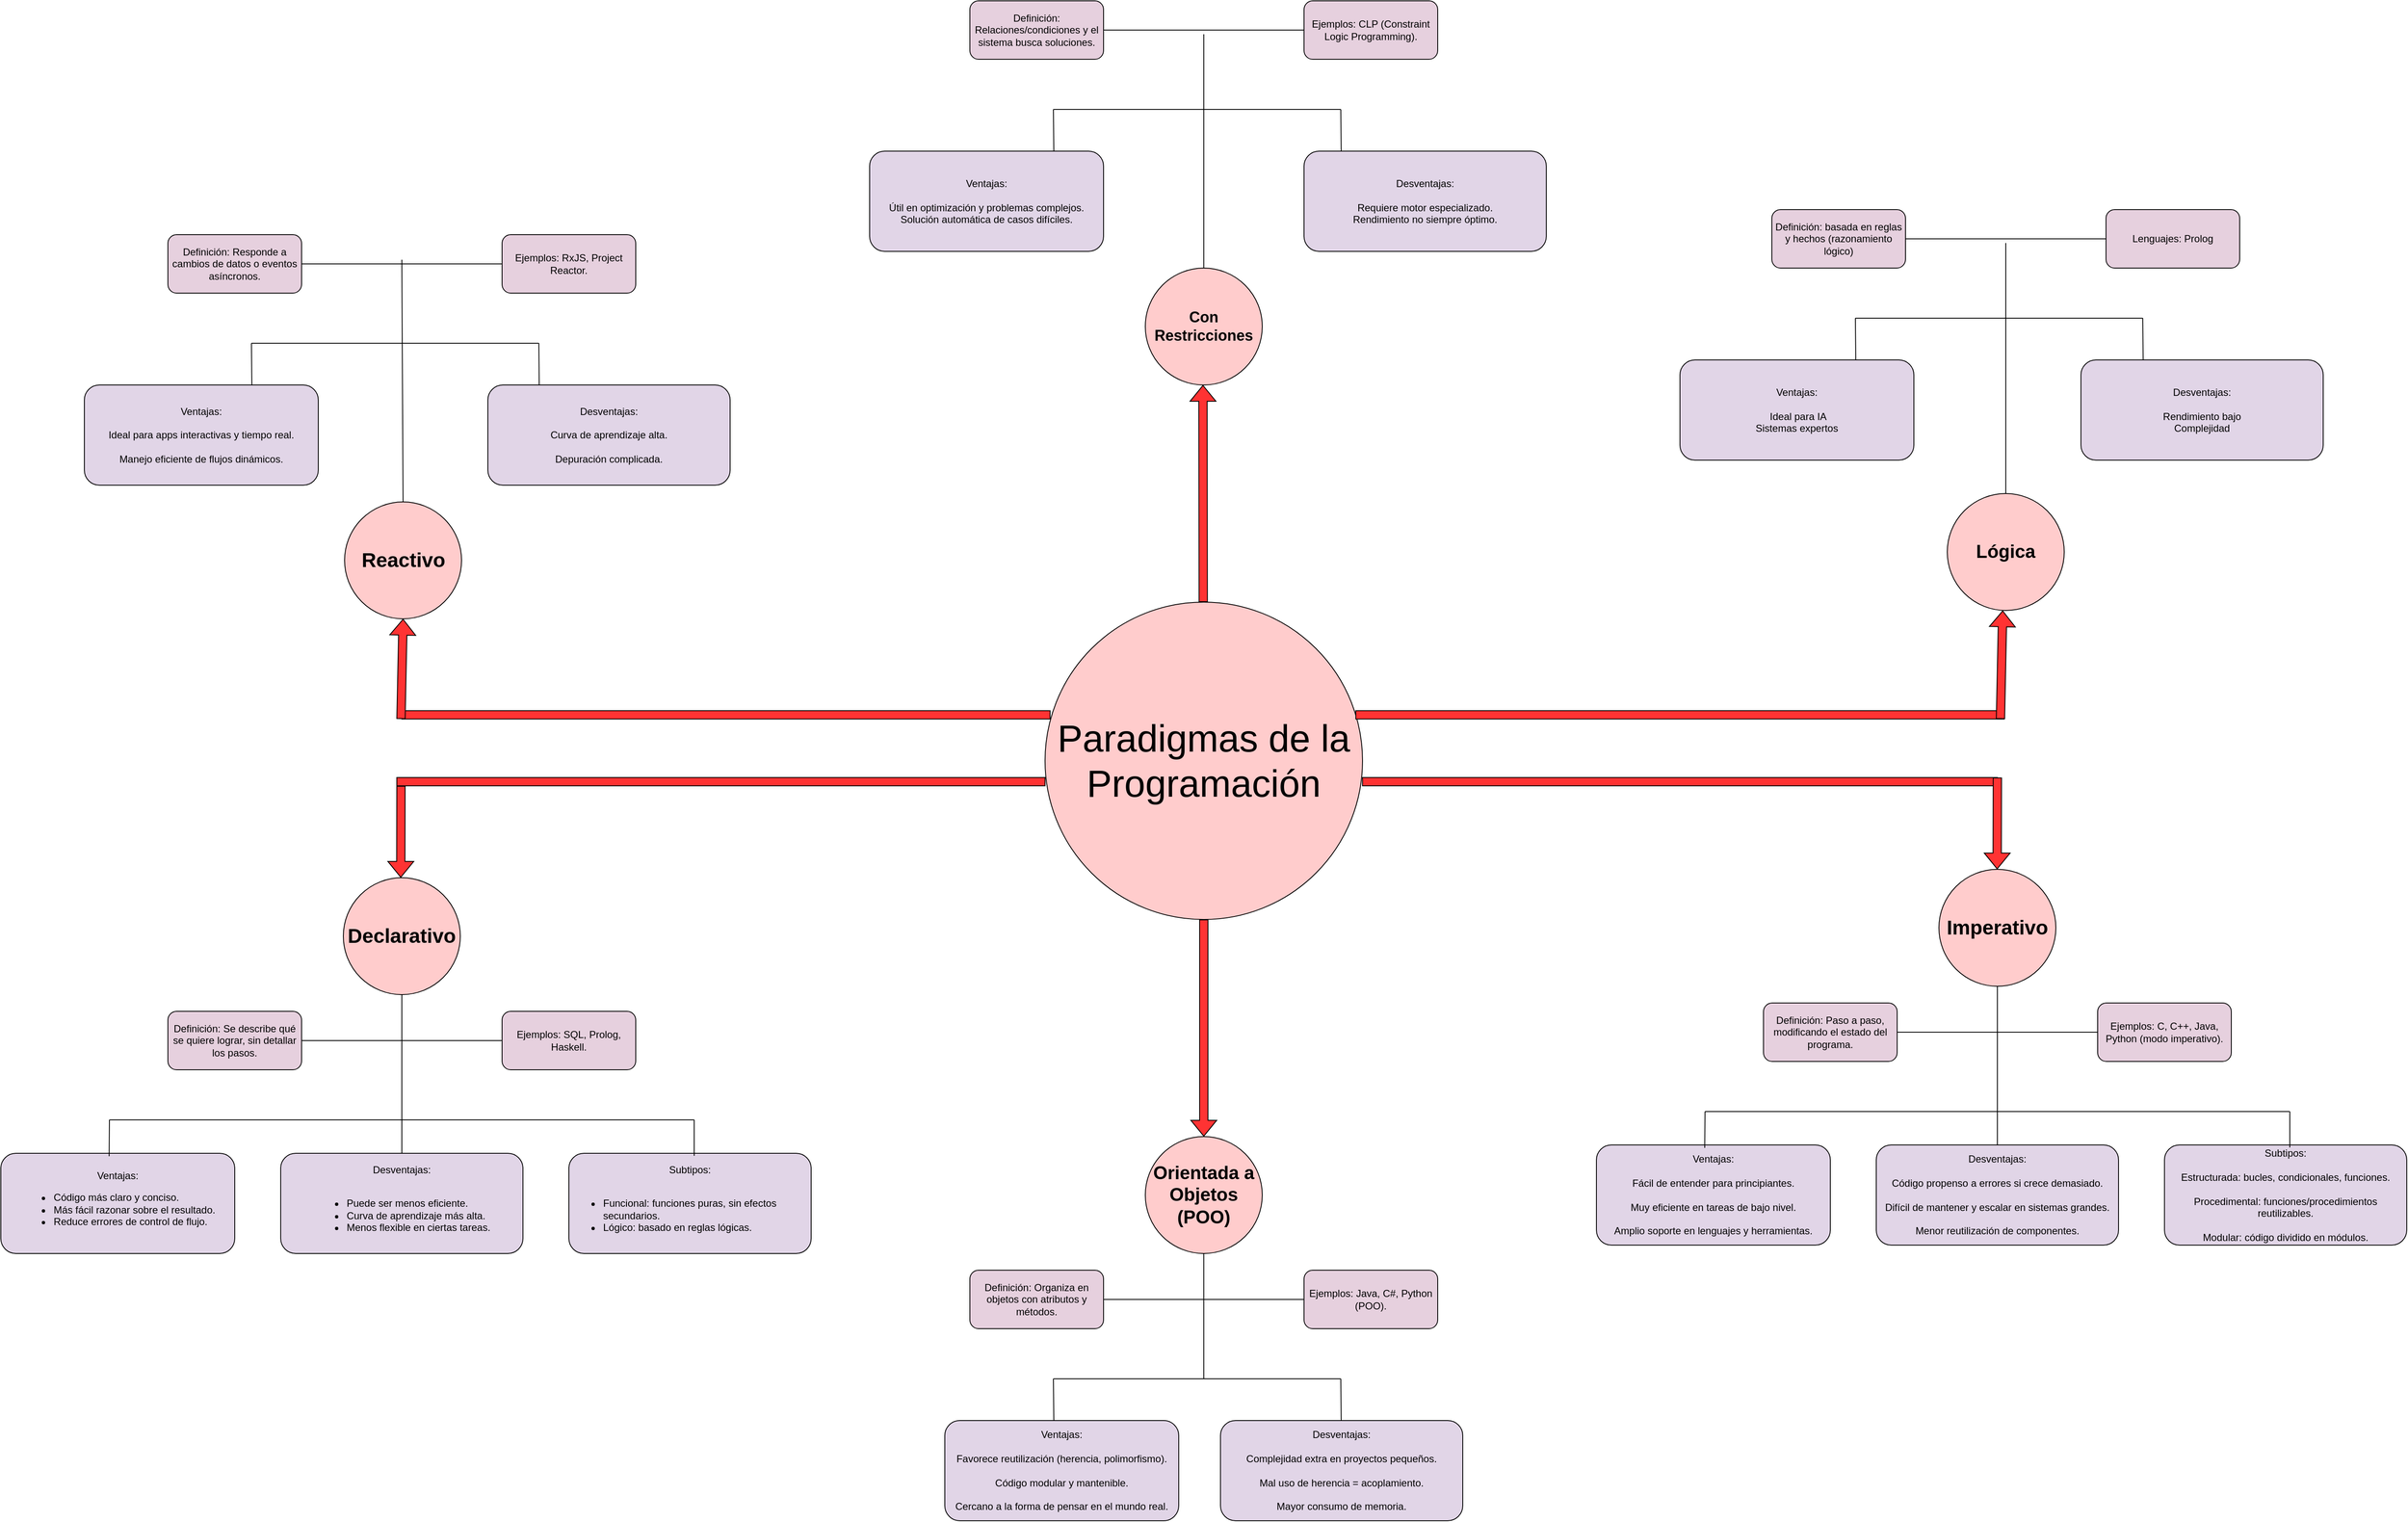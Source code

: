 <mxfile version="28.1.1">
  <diagram name="Página-1" id="tQN3K0fjcN7LDT4bnmvT">
    <mxGraphModel dx="5188" dy="2798" grid="1" gridSize="10" guides="1" tooltips="1" connect="1" arrows="1" fold="1" page="1" pageScale="1" pageWidth="827" pageHeight="1169" math="0" shadow="0">
      <root>
        <mxCell id="0" />
        <mxCell id="1" style="" parent="0" />
        <mxCell id="6TMwM8I6Ds__LiO6crbM-2" value="Definición: Paso a paso, modificando el estado del programa." style="rounded=1;whiteSpace=wrap;html=1;fillColor=#E6D0DE;" parent="1" vertex="1">
          <mxGeometry x="670" y="260" width="160" height="70" as="geometry" />
        </mxCell>
        <mxCell id="6TMwM8I6Ds__LiO6crbM-5" value="Ventajas:&lt;br data-end=&quot;310&quot; data-start=&quot;307&quot;&gt;&lt;br/&gt;Fácil de entender para principiantes.&lt;br data-end=&quot;350&quot; data-start=&quot;347&quot;&gt;&lt;br/&gt;Muy eficiente en tareas de bajo nivel.&lt;br data-end=&quot;391&quot; data-start=&quot;388&quot;&gt;&lt;br/&gt;Amplio soporte en lenguajes y herramientas." style="rounded=1;whiteSpace=wrap;html=1;fillColor=#E1D5E7;" parent="1" vertex="1">
          <mxGeometry x="470" y="430" width="280" height="120" as="geometry" />
        </mxCell>
        <mxCell id="6TMwM8I6Ds__LiO6crbM-6" value="Desventajas:&lt;br data-end=&quot;452&quot; data-start=&quot;449&quot;&gt;&lt;br/&gt;Código propenso a errores si crece demasiado.&lt;br data-end=&quot;500&quot; data-start=&quot;497&quot;&gt;&lt;br/&gt;Difícil de mantener y escalar en sistemas grandes.&lt;br data-end=&quot;553&quot; data-start=&quot;550&quot;&gt;&lt;br/&gt;Menor reutilización de componentes." style="rounded=1;whiteSpace=wrap;html=1;fillColor=#E1D5E7;" parent="1" vertex="1">
          <mxGeometry x="805" y="430" width="290" height="120" as="geometry" />
        </mxCell>
        <mxCell id="6TMwM8I6Ds__LiO6crbM-8" value="Subtipos:&lt;br data-end=&quot;603&quot; data-start=&quot;600&quot;&gt;&lt;br/&gt;Estructurada: bucles, condicionales, funciones.&lt;br data-end=&quot;653&quot; data-start=&quot;650&quot;&gt;&lt;br/&gt;Procedimental: funciones/procedimientos reutilizables.&lt;br data-end=&quot;710&quot; data-start=&quot;707&quot;&gt;&lt;br/&gt;Modular: código dividido en módulos." style="rounded=1;whiteSpace=wrap;html=1;fillColor=#E1D5E7;" parent="1" vertex="1">
          <mxGeometry x="1150" y="430" width="290" height="120" as="geometry" />
        </mxCell>
        <mxCell id="6TMwM8I6Ds__LiO6crbM-9" value="&lt;b&gt;&lt;font style=&quot;font-size: 24px;&quot;&gt;Imperativo&lt;/font&gt;&lt;/b&gt;" style="ellipse;whiteSpace=wrap;html=1;aspect=fixed;fillColor=#FFCCCC;" parent="1" vertex="1">
          <mxGeometry x="880" y="100" width="140" height="140" as="geometry" />
        </mxCell>
        <mxCell id="6TMwM8I6Ds__LiO6crbM-10" value="" style="endArrow=none;html=1;rounded=0;entryX=0.5;entryY=1;entryDx=0;entryDy=0;exitX=0.5;exitY=0;exitDx=0;exitDy=0;" parent="1" source="6TMwM8I6Ds__LiO6crbM-6" target="6TMwM8I6Ds__LiO6crbM-9" edge="1">
          <mxGeometry width="50" height="50" relative="1" as="geometry">
            <mxPoint x="980" y="350" as="sourcePoint" />
            <mxPoint x="1030" y="300" as="targetPoint" />
          </mxGeometry>
        </mxCell>
        <mxCell id="6TMwM8I6Ds__LiO6crbM-12" value="Ejemplos: C, C++, Java, Python (modo imperativo)." style="rounded=1;whiteSpace=wrap;html=1;fillColor=#E6D0DE;" parent="1" vertex="1">
          <mxGeometry x="1070" y="260" width="160" height="70" as="geometry" />
        </mxCell>
        <mxCell id="6TMwM8I6Ds__LiO6crbM-13" value="" style="endArrow=none;html=1;rounded=0;exitX=1;exitY=0.5;exitDx=0;exitDy=0;entryX=0;entryY=0.5;entryDx=0;entryDy=0;" parent="1" source="6TMwM8I6Ds__LiO6crbM-2" target="6TMwM8I6Ds__LiO6crbM-12" edge="1">
          <mxGeometry width="50" height="50" relative="1" as="geometry">
            <mxPoint x="1050" y="310" as="sourcePoint" />
            <mxPoint x="1100" y="260" as="targetPoint" />
          </mxGeometry>
        </mxCell>
        <mxCell id="6TMwM8I6Ds__LiO6crbM-14" value="" style="endArrow=none;html=1;rounded=0;" parent="1" edge="1">
          <mxGeometry width="50" height="50" relative="1" as="geometry">
            <mxPoint x="600" y="390" as="sourcePoint" />
            <mxPoint x="1300" y="390" as="targetPoint" />
          </mxGeometry>
        </mxCell>
        <mxCell id="6TMwM8I6Ds__LiO6crbM-15" value="" style="endArrow=none;html=1;rounded=0;exitX=0.463;exitY=0.029;exitDx=0;exitDy=0;exitPerimeter=0;" parent="1" source="6TMwM8I6Ds__LiO6crbM-5" edge="1">
          <mxGeometry width="50" height="50" relative="1" as="geometry">
            <mxPoint x="1090" y="480" as="sourcePoint" />
            <mxPoint x="600" y="390" as="targetPoint" />
          </mxGeometry>
        </mxCell>
        <mxCell id="6TMwM8I6Ds__LiO6crbM-16" value="" style="endArrow=none;html=1;rounded=0;exitX=0.463;exitY=0.029;exitDx=0;exitDy=0;exitPerimeter=0;" parent="1" edge="1">
          <mxGeometry width="50" height="50" relative="1" as="geometry">
            <mxPoint x="1300" y="433" as="sourcePoint" />
            <mxPoint x="1300" y="390" as="targetPoint" />
          </mxGeometry>
        </mxCell>
        <mxCell id="6TMwM8I6Ds__LiO6crbM-17" value="Definición: Se describe qué se quiere lograr, sin detallar los pasos." style="rounded=1;whiteSpace=wrap;html=1;fillColor=#E6D0DE;" parent="1" vertex="1">
          <mxGeometry x="-1240" y="270" width="160" height="70" as="geometry" />
        </mxCell>
        <mxCell id="6TMwM8I6Ds__LiO6crbM-18" value="Ventajas:&lt;br data-end=&quot;882&quot; data-start=&quot;879&quot;&gt;&lt;ul&gt;&lt;li style=&quot;text-align: left;&quot;&gt;Código más claro y conciso.&lt;/li&gt;&lt;li style=&quot;text-align: left;&quot;&gt;Más fácil razonar sobre el resultado.&lt;/li&gt;&lt;li style=&quot;text-align: left;&quot;&gt;Reduce errores de control de flujo.&lt;/li&gt;&lt;/ul&gt;" style="rounded=1;whiteSpace=wrap;html=1;fillColor=#E1D5E7;" parent="1" vertex="1">
          <mxGeometry x="-1440" y="440" width="280" height="120" as="geometry" />
        </mxCell>
        <mxCell id="6TMwM8I6Ds__LiO6crbM-19" value="Desventajas:&lt;br data-end=&quot;1005&quot; data-start=&quot;1002&quot;&gt;&lt;br&gt;&lt;div style=&quot;text-align: left;&quot;&gt;&lt;ul&gt;&lt;li&gt;&lt;span style=&quot;background-color: transparent; color: light-dark(rgb(0, 0, 0), rgb(255, 255, 255));&quot;&gt;Puede ser menos eficiente.&lt;/span&gt;&lt;/li&gt;&lt;li&gt;&lt;span style=&quot;background-color: transparent; color: light-dark(rgb(0, 0, 0), rgb(255, 255, 255));&quot;&gt;Curva de aprendizaje más alta.&lt;/span&gt;&lt;/li&gt;&lt;li&gt;&lt;span style=&quot;background-color: transparent; color: light-dark(rgb(0, 0, 0), rgb(255, 255, 255));&quot;&gt;Menos flexible en ciertas tareas.&lt;/span&gt;&lt;/li&gt;&lt;/ul&gt;&lt;/div&gt;" style="rounded=1;whiteSpace=wrap;html=1;fillColor=#E1D5E7;" parent="1" vertex="1">
          <mxGeometry x="-1105" y="440" width="290" height="120" as="geometry" />
        </mxCell>
        <mxCell id="6TMwM8I6Ds__LiO6crbM-20" value="Subtipos:&lt;br data-end=&quot;1115&quot; data-start=&quot;1112&quot;&gt;&lt;br&gt;&lt;div style=&quot;text-align: left;&quot;&gt;&lt;ul&gt;&lt;li&gt;&lt;span style=&quot;background-color: transparent; color: light-dark(rgb(0, 0, 0), rgb(255, 255, 255));&quot;&gt;Funcional: funciones puras, sin efectos secundarios.&lt;/span&gt;&lt;/li&gt;&lt;li&gt;&lt;span style=&quot;background-color: transparent; color: light-dark(rgb(0, 0, 0), rgb(255, 255, 255));&quot;&gt;Lógico: basado en reglas lógicas.&lt;/span&gt;&lt;/li&gt;&lt;/ul&gt;&lt;/div&gt;" style="rounded=1;whiteSpace=wrap;html=1;fillColor=#E1D5E7;" parent="1" vertex="1">
          <mxGeometry x="-760" y="440" width="290" height="120" as="geometry" />
        </mxCell>
        <mxCell id="6TMwM8I6Ds__LiO6crbM-21" value="&lt;font style=&quot;font-size: 24px;&quot;&gt;&lt;b&gt;Declarativo&lt;/b&gt;&lt;/font&gt;" style="ellipse;whiteSpace=wrap;html=1;aspect=fixed;fillColor=#FFCCCC;" parent="1" vertex="1">
          <mxGeometry x="-1030" y="110" width="140" height="140" as="geometry" />
        </mxCell>
        <mxCell id="6TMwM8I6Ds__LiO6crbM-22" value="" style="endArrow=none;html=1;rounded=0;entryX=0.5;entryY=1;entryDx=0;entryDy=0;exitX=0.5;exitY=0;exitDx=0;exitDy=0;" parent="1" source="6TMwM8I6Ds__LiO6crbM-19" target="6TMwM8I6Ds__LiO6crbM-21" edge="1">
          <mxGeometry width="50" height="50" relative="1" as="geometry">
            <mxPoint x="-930" y="360" as="sourcePoint" />
            <mxPoint x="-880" y="310" as="targetPoint" />
          </mxGeometry>
        </mxCell>
        <mxCell id="6TMwM8I6Ds__LiO6crbM-23" value="Ejemplos: SQL, Prolog, Haskell." style="rounded=1;whiteSpace=wrap;html=1;fillColor=#E6D0DE;" parent="1" vertex="1">
          <mxGeometry x="-840" y="270" width="160" height="70" as="geometry" />
        </mxCell>
        <mxCell id="6TMwM8I6Ds__LiO6crbM-24" value="" style="endArrow=none;html=1;rounded=0;exitX=1;exitY=0.5;exitDx=0;exitDy=0;entryX=0;entryY=0.5;entryDx=0;entryDy=0;" parent="1" source="6TMwM8I6Ds__LiO6crbM-17" target="6TMwM8I6Ds__LiO6crbM-23" edge="1">
          <mxGeometry width="50" height="50" relative="1" as="geometry">
            <mxPoint x="-860" y="320" as="sourcePoint" />
            <mxPoint x="-810" y="270" as="targetPoint" />
          </mxGeometry>
        </mxCell>
        <mxCell id="6TMwM8I6Ds__LiO6crbM-25" value="" style="endArrow=none;html=1;rounded=0;" parent="1" edge="1">
          <mxGeometry width="50" height="50" relative="1" as="geometry">
            <mxPoint x="-1310" y="400" as="sourcePoint" />
            <mxPoint x="-610" y="400" as="targetPoint" />
          </mxGeometry>
        </mxCell>
        <mxCell id="6TMwM8I6Ds__LiO6crbM-26" value="" style="endArrow=none;html=1;rounded=0;exitX=0.463;exitY=0.029;exitDx=0;exitDy=0;exitPerimeter=0;" parent="1" source="6TMwM8I6Ds__LiO6crbM-18" edge="1">
          <mxGeometry width="50" height="50" relative="1" as="geometry">
            <mxPoint x="-820" y="490" as="sourcePoint" />
            <mxPoint x="-1310" y="400" as="targetPoint" />
          </mxGeometry>
        </mxCell>
        <mxCell id="6TMwM8I6Ds__LiO6crbM-27" value="" style="endArrow=none;html=1;rounded=0;exitX=0.463;exitY=0.029;exitDx=0;exitDy=0;exitPerimeter=0;" parent="1" edge="1">
          <mxGeometry width="50" height="50" relative="1" as="geometry">
            <mxPoint x="-610" y="443" as="sourcePoint" />
            <mxPoint x="-610" y="400" as="targetPoint" />
          </mxGeometry>
        </mxCell>
        <mxCell id="6TMwM8I6Ds__LiO6crbM-28" value="Definición: Organiza en objetos con atributos y métodos." style="rounded=1;whiteSpace=wrap;html=1;fillColor=#E6D0DE;" parent="1" vertex="1">
          <mxGeometry x="-280" y="580" width="160" height="70" as="geometry" />
        </mxCell>
        <mxCell id="6TMwM8I6Ds__LiO6crbM-29" value="Ventajas:&lt;br data-end=&quot;1342&quot; data-start=&quot;1339&quot;&gt;&lt;br/&gt;Favorece reutilización (herencia, polimorfismo).&lt;br data-end=&quot;1393&quot; data-start=&quot;1390&quot;&gt;&lt;br/&gt;Código modular y mantenible.&lt;br data-end=&quot;1424&quot; data-start=&quot;1421&quot;&gt;&lt;br/&gt;Cercano a la forma de pensar en el mundo real." style="rounded=1;whiteSpace=wrap;html=1;fillColor=#E1D5E7;" parent="1" vertex="1">
          <mxGeometry x="-310" y="760" width="280" height="120" as="geometry" />
        </mxCell>
        <mxCell id="6TMwM8I6Ds__LiO6crbM-31" value="Desventajas:&lt;br data-end=&quot;1488&quot; data-start=&quot;1485&quot;&gt;&lt;br/&gt;Complejidad extra en proyectos pequeños.&lt;br data-end=&quot;1531&quot; data-start=&quot;1528&quot;&gt;&lt;br/&gt;Mal uso de herencia = acoplamiento.&lt;br data-end=&quot;1569&quot; data-start=&quot;1566&quot;&gt;&lt;br/&gt;Mayor consumo de memoria." style="rounded=1;whiteSpace=wrap;html=1;fillColor=#E1D5E7;" parent="1" vertex="1">
          <mxGeometry x="20" y="760" width="290" height="120" as="geometry" />
        </mxCell>
        <mxCell id="6TMwM8I6Ds__LiO6crbM-32" value="&lt;b&gt;&lt;font style=&quot;font-size: 22px;&quot;&gt;Orientada a Objetos (POO)&lt;/font&gt;&lt;/b&gt;" style="ellipse;whiteSpace=wrap;html=1;aspect=fixed;fillColor=#FFCCCC;" parent="1" vertex="1">
          <mxGeometry x="-70" y="420" width="140" height="140" as="geometry" />
        </mxCell>
        <mxCell id="6TMwM8I6Ds__LiO6crbM-33" value="" style="endArrow=none;html=1;rounded=0;entryX=0.5;entryY=1;entryDx=0;entryDy=0;" parent="1" target="6TMwM8I6Ds__LiO6crbM-32" edge="1">
          <mxGeometry width="50" height="50" relative="1" as="geometry">
            <mxPoint y="710" as="sourcePoint" />
            <mxPoint x="80" y="620" as="targetPoint" />
          </mxGeometry>
        </mxCell>
        <mxCell id="6TMwM8I6Ds__LiO6crbM-34" value="Ejemplos: Java, C#, Python (POO)." style="rounded=1;whiteSpace=wrap;html=1;fillColor=#E6D0DE;" parent="1" vertex="1">
          <mxGeometry x="120" y="580" width="160" height="70" as="geometry" />
        </mxCell>
        <mxCell id="6TMwM8I6Ds__LiO6crbM-35" value="" style="endArrow=none;html=1;rounded=0;exitX=1;exitY=0.5;exitDx=0;exitDy=0;entryX=0;entryY=0.5;entryDx=0;entryDy=0;" parent="1" source="6TMwM8I6Ds__LiO6crbM-28" target="6TMwM8I6Ds__LiO6crbM-34" edge="1">
          <mxGeometry width="50" height="50" relative="1" as="geometry">
            <mxPoint x="100" y="630" as="sourcePoint" />
            <mxPoint x="150" y="580" as="targetPoint" />
          </mxGeometry>
        </mxCell>
        <mxCell id="6TMwM8I6Ds__LiO6crbM-36" value="" style="endArrow=none;html=1;rounded=0;" parent="1" edge="1">
          <mxGeometry width="50" height="50" relative="1" as="geometry">
            <mxPoint x="-180" y="710" as="sourcePoint" />
            <mxPoint x="164" y="710" as="targetPoint" />
          </mxGeometry>
        </mxCell>
        <mxCell id="6TMwM8I6Ds__LiO6crbM-38" value="" style="endArrow=none;html=1;rounded=0;exitX=0.463;exitY=0.029;exitDx=0;exitDy=0;exitPerimeter=0;" parent="1" edge="1">
          <mxGeometry width="50" height="50" relative="1" as="geometry">
            <mxPoint x="164.47" y="760" as="sourcePoint" />
            <mxPoint x="164" y="710" as="targetPoint" />
          </mxGeometry>
        </mxCell>
        <mxCell id="6TMwM8I6Ds__LiO6crbM-39" value="" style="endArrow=none;html=1;rounded=0;exitX=0.463;exitY=0.029;exitDx=0;exitDy=0;exitPerimeter=0;" parent="1" edge="1">
          <mxGeometry width="50" height="50" relative="1" as="geometry">
            <mxPoint x="-179.53" y="760" as="sourcePoint" />
            <mxPoint x="-180" y="710" as="targetPoint" />
          </mxGeometry>
        </mxCell>
        <mxCell id="6TMwM8I6Ds__LiO6crbM-40" value="Definición: Responde a cambios de datos o eventos asíncronos." style="rounded=1;whiteSpace=wrap;html=1;fillColor=#E6D0DE;" parent="1" vertex="1">
          <mxGeometry x="-1240" y="-660" width="160" height="70" as="geometry" />
        </mxCell>
        <mxCell id="6TMwM8I6Ds__LiO6crbM-41" value="Ventajas:&lt;br data-end=&quot;1720&quot; data-start=&quot;1717&quot;&gt;&lt;br/&gt;Ideal para apps interactivas y tiempo real.&lt;br data-end=&quot;1766&quot; data-start=&quot;1763&quot;&gt;&lt;br/&gt;Manejo eficiente de flujos dinámicos." style="rounded=1;whiteSpace=wrap;html=1;fillColor=#E1D5E7;" parent="1" vertex="1">
          <mxGeometry x="-1340" y="-480" width="280" height="120" as="geometry" />
        </mxCell>
        <mxCell id="6TMwM8I6Ds__LiO6crbM-42" value="Desventajas:&lt;br data-end=&quot;1821&quot; data-start=&quot;1818&quot;&gt;&lt;br/&gt;Curva de aprendizaje alta.&lt;br data-end=&quot;1850&quot; data-start=&quot;1847&quot;&gt;&lt;br/&gt;Depuración complicada." style="rounded=1;whiteSpace=wrap;html=1;fillColor=#E1D5E7;" parent="1" vertex="1">
          <mxGeometry x="-857" y="-480" width="290" height="120" as="geometry" />
        </mxCell>
        <mxCell id="6TMwM8I6Ds__LiO6crbM-43" value="&lt;font style=&quot;font-size: 24px;&quot;&gt;&lt;b&gt;Reactivo&lt;/b&gt;&lt;/font&gt;" style="ellipse;whiteSpace=wrap;html=1;aspect=fixed;fillColor=#FFCCCC;" parent="1" vertex="1">
          <mxGeometry x="-1028.5" y="-340" width="140" height="140" as="geometry" />
        </mxCell>
        <mxCell id="6TMwM8I6Ds__LiO6crbM-45" value="Ejemplos: RxJS, Project Reactor." style="rounded=1;whiteSpace=wrap;html=1;fillColor=#E6D0DE;" parent="1" vertex="1">
          <mxGeometry x="-840" y="-660" width="160" height="70" as="geometry" />
        </mxCell>
        <mxCell id="6TMwM8I6Ds__LiO6crbM-46" value="" style="endArrow=none;html=1;rounded=0;exitX=1;exitY=0.5;exitDx=0;exitDy=0;entryX=0;entryY=0.5;entryDx=0;entryDy=0;" parent="1" source="6TMwM8I6Ds__LiO6crbM-40" target="6TMwM8I6Ds__LiO6crbM-45" edge="1">
          <mxGeometry width="50" height="50" relative="1" as="geometry">
            <mxPoint x="-860" y="-610" as="sourcePoint" />
            <mxPoint x="-810" y="-660" as="targetPoint" />
          </mxGeometry>
        </mxCell>
        <mxCell id="6TMwM8I6Ds__LiO6crbM-47" value="" style="endArrow=none;html=1;rounded=0;" parent="1" edge="1">
          <mxGeometry width="50" height="50" relative="1" as="geometry">
            <mxPoint x="-1140" y="-530" as="sourcePoint" />
            <mxPoint x="-796" y="-530" as="targetPoint" />
          </mxGeometry>
        </mxCell>
        <mxCell id="6TMwM8I6Ds__LiO6crbM-48" value="" style="endArrow=none;html=1;rounded=0;exitX=0.463;exitY=0.029;exitDx=0;exitDy=0;exitPerimeter=0;" parent="1" edge="1">
          <mxGeometry width="50" height="50" relative="1" as="geometry">
            <mxPoint x="-795.53" y="-480" as="sourcePoint" />
            <mxPoint x="-796" y="-530" as="targetPoint" />
          </mxGeometry>
        </mxCell>
        <mxCell id="6TMwM8I6Ds__LiO6crbM-49" value="" style="endArrow=none;html=1;rounded=0;exitX=0.463;exitY=0.029;exitDx=0;exitDy=0;exitPerimeter=0;" parent="1" edge="1">
          <mxGeometry width="50" height="50" relative="1" as="geometry">
            <mxPoint x="-1139.53" y="-480" as="sourcePoint" />
            <mxPoint x="-1140" y="-530" as="targetPoint" />
          </mxGeometry>
        </mxCell>
        <mxCell id="6TMwM8I6Ds__LiO6crbM-50" value="Definición: basada en reglas y hechos (razonamiento lógico)" style="rounded=1;whiteSpace=wrap;html=1;fillColor=#E6D0DE;" parent="1" vertex="1">
          <mxGeometry x="680" y="-690" width="160" height="70" as="geometry" />
        </mxCell>
        <mxCell id="6TMwM8I6Ds__LiO6crbM-51" value="Ventajas:&lt;div&gt;&lt;div&gt;&lt;br&gt;&lt;div&gt;&amp;nbsp;Ideal para IA&lt;/div&gt;&lt;div&gt;Sistemas expertos&lt;/div&gt;&lt;/div&gt;&lt;/div&gt;" style="rounded=1;whiteSpace=wrap;html=1;fillColor=#E1D5E7;" parent="1" vertex="1">
          <mxGeometry x="570" y="-510" width="280" height="120" as="geometry" />
        </mxCell>
        <mxCell id="6TMwM8I6Ds__LiO6crbM-52" value="Desventajas:&lt;div&gt;&lt;br&gt;&lt;div&gt;&amp;nbsp;Rendimiento bajo&lt;span style=&quot;background-color: transparent; color: light-dark(rgb(0, 0, 0), rgb(255, 255, 255));&quot;&gt;&amp;nbsp;&lt;/span&gt;&lt;/div&gt;&lt;div&gt;Complejidad&lt;/div&gt;&lt;/div&gt;" style="rounded=1;whiteSpace=wrap;html=1;fillColor=#E1D5E7;" parent="1" vertex="1">
          <mxGeometry x="1050" y="-510" width="290" height="120" as="geometry" />
        </mxCell>
        <mxCell id="6TMwM8I6Ds__LiO6crbM-53" value="&lt;span style=&quot;font-size: 22px;&quot;&gt;&lt;b&gt;Lógica&lt;/b&gt;&lt;/span&gt;" style="ellipse;whiteSpace=wrap;html=1;aspect=fixed;fillColor=#FFCCCC;" parent="1" vertex="1">
          <mxGeometry x="890" y="-350" width="140" height="140" as="geometry" />
        </mxCell>
        <mxCell id="6TMwM8I6Ds__LiO6crbM-55" value="Lenguajes: Prolog" style="rounded=1;whiteSpace=wrap;html=1;fillColor=#E6D0DE;" parent="1" vertex="1">
          <mxGeometry x="1080" y="-690" width="160" height="70" as="geometry" />
        </mxCell>
        <mxCell id="6TMwM8I6Ds__LiO6crbM-56" value="" style="endArrow=none;html=1;rounded=0;exitX=1;exitY=0.5;exitDx=0;exitDy=0;entryX=0;entryY=0.5;entryDx=0;entryDy=0;" parent="1" source="6TMwM8I6Ds__LiO6crbM-50" target="6TMwM8I6Ds__LiO6crbM-55" edge="1">
          <mxGeometry width="50" height="50" relative="1" as="geometry">
            <mxPoint x="1060" y="-640" as="sourcePoint" />
            <mxPoint x="1110" y="-690" as="targetPoint" />
          </mxGeometry>
        </mxCell>
        <mxCell id="6TMwM8I6Ds__LiO6crbM-57" value="" style="endArrow=none;html=1;rounded=0;" parent="1" edge="1">
          <mxGeometry width="50" height="50" relative="1" as="geometry">
            <mxPoint x="780" y="-560" as="sourcePoint" />
            <mxPoint x="1124" y="-560" as="targetPoint" />
          </mxGeometry>
        </mxCell>
        <mxCell id="6TMwM8I6Ds__LiO6crbM-58" value="" style="endArrow=none;html=1;rounded=0;exitX=0.463;exitY=0.029;exitDx=0;exitDy=0;exitPerimeter=0;" parent="1" edge="1">
          <mxGeometry width="50" height="50" relative="1" as="geometry">
            <mxPoint x="1124.47" y="-510" as="sourcePoint" />
            <mxPoint x="1124" y="-560" as="targetPoint" />
          </mxGeometry>
        </mxCell>
        <mxCell id="6TMwM8I6Ds__LiO6crbM-59" value="" style="endArrow=none;html=1;rounded=0;exitX=0.463;exitY=0.029;exitDx=0;exitDy=0;exitPerimeter=0;" parent="1" edge="1">
          <mxGeometry width="50" height="50" relative="1" as="geometry">
            <mxPoint x="780.47" y="-510" as="sourcePoint" />
            <mxPoint x="780" y="-560" as="targetPoint" />
          </mxGeometry>
        </mxCell>
        <mxCell id="6TMwM8I6Ds__LiO6crbM-69" value="Definición: Relaciones/condiciones y el sistema busca soluciones." style="rounded=1;whiteSpace=wrap;html=1;fillColor=#E6D0DE;" parent="1" vertex="1">
          <mxGeometry x="-280" y="-940" width="160" height="70" as="geometry" />
        </mxCell>
        <mxCell id="6TMwM8I6Ds__LiO6crbM-70" value="Ventajas:&lt;br data-end=&quot;2327&quot; data-start=&quot;2324&quot;&gt;&lt;br&gt;Útil en optimización y problemas complejos.&lt;br&gt;Solución automática de casos difíciles." style="rounded=1;whiteSpace=wrap;html=1;fillColor=#E1D5E7;" parent="1" vertex="1">
          <mxGeometry x="-400" y="-760" width="280" height="120" as="geometry" />
        </mxCell>
        <mxCell id="6TMwM8I6Ds__LiO6crbM-71" value="Desventajas:&lt;br data-end=&quot;2430&quot; data-start=&quot;2427&quot;&gt;&lt;br&gt;Requiere motor especializado.&lt;br&gt;Rendimiento no siempre óptimo." style="rounded=1;whiteSpace=wrap;html=1;fillColor=#E1D5E7;" parent="1" vertex="1">
          <mxGeometry x="120" y="-760" width="290" height="120" as="geometry" />
        </mxCell>
        <mxCell id="6TMwM8I6Ds__LiO6crbM-72" value="&lt;font style=&quot;&quot;&gt;&lt;b style=&quot;&quot;&gt;&lt;font style=&quot;font-size: 18px;&quot;&gt;Con Restricciones&lt;/font&gt;&lt;br&gt;&lt;/b&gt;&lt;/font&gt;" style="ellipse;whiteSpace=wrap;html=1;aspect=fixed;fillColor=#FFCCCC;" parent="1" vertex="1">
          <mxGeometry x="-70" y="-620" width="140" height="140" as="geometry" />
        </mxCell>
        <mxCell id="6TMwM8I6Ds__LiO6crbM-74" value="Ejemplos: CLP (Constraint Logic Programming)." style="rounded=1;whiteSpace=wrap;html=1;fillColor=#E6D0DE;" parent="1" vertex="1">
          <mxGeometry x="120" y="-940" width="160" height="70" as="geometry" />
        </mxCell>
        <mxCell id="6TMwM8I6Ds__LiO6crbM-75" value="" style="endArrow=none;html=1;rounded=0;exitX=1;exitY=0.5;exitDx=0;exitDy=0;entryX=0;entryY=0.5;entryDx=0;entryDy=0;" parent="1" source="6TMwM8I6Ds__LiO6crbM-69" target="6TMwM8I6Ds__LiO6crbM-74" edge="1">
          <mxGeometry width="50" height="50" relative="1" as="geometry">
            <mxPoint x="100" y="-890" as="sourcePoint" />
            <mxPoint x="150" y="-940" as="targetPoint" />
          </mxGeometry>
        </mxCell>
        <mxCell id="6TMwM8I6Ds__LiO6crbM-76" value="" style="endArrow=none;html=1;rounded=0;" parent="1" edge="1">
          <mxGeometry width="50" height="50" relative="1" as="geometry">
            <mxPoint x="-180" y="-810" as="sourcePoint" />
            <mxPoint x="164" y="-810" as="targetPoint" />
          </mxGeometry>
        </mxCell>
        <mxCell id="6TMwM8I6Ds__LiO6crbM-77" value="" style="endArrow=none;html=1;rounded=0;exitX=0.463;exitY=0.029;exitDx=0;exitDy=0;exitPerimeter=0;" parent="1" edge="1">
          <mxGeometry width="50" height="50" relative="1" as="geometry">
            <mxPoint x="164.47" y="-760" as="sourcePoint" />
            <mxPoint x="164" y="-810" as="targetPoint" />
          </mxGeometry>
        </mxCell>
        <mxCell id="6TMwM8I6Ds__LiO6crbM-78" value="" style="endArrow=none;html=1;rounded=0;exitX=0.463;exitY=0.029;exitDx=0;exitDy=0;exitPerimeter=0;" parent="1" edge="1">
          <mxGeometry width="50" height="50" relative="1" as="geometry">
            <mxPoint x="-179.53" y="-760" as="sourcePoint" />
            <mxPoint x="-180" y="-810" as="targetPoint" />
          </mxGeometry>
        </mxCell>
        <mxCell id="6TMwM8I6Ds__LiO6crbM-81" value="&lt;font style=&quot;font-size: 45px;&quot;&gt;Paradigmas de la Programación&lt;/font&gt;" style="ellipse;whiteSpace=wrap;html=1;aspect=fixed;fillColor=#FFCCCC;" parent="1" vertex="1">
          <mxGeometry x="-190" y="-220" width="380" height="380" as="geometry" />
        </mxCell>
        <mxCell id="6TMwM8I6Ds__LiO6crbM-84" value="" style="shape=flexArrow;endArrow=classic;html=1;rounded=0;exitX=0.5;exitY=1;exitDx=0;exitDy=0;entryX=0.5;entryY=0;entryDx=0;entryDy=0;fillColor=#FF3333;" parent="1" source="6TMwM8I6Ds__LiO6crbM-81" target="6TMwM8I6Ds__LiO6crbM-32" edge="1">
          <mxGeometry width="50" height="50" relative="1" as="geometry">
            <mxPoint x="50" y="300" as="sourcePoint" />
            <mxPoint x="130" y="220" as="targetPoint" />
            <Array as="points" />
          </mxGeometry>
        </mxCell>
        <mxCell id="6TMwM8I6Ds__LiO6crbM-89" value="" style="shape=flexArrow;endArrow=classic;html=1;rounded=0;entryX=0.5;entryY=0;entryDx=0;entryDy=0;fillColor=#FF3333;" parent="1" edge="1">
          <mxGeometry width="50" height="50" relative="1" as="geometry">
            <mxPoint x="-961" as="sourcePoint" />
            <mxPoint x="-961.25" y="110" as="targetPoint" />
            <Array as="points" />
          </mxGeometry>
        </mxCell>
        <mxCell id="6TMwM8I6Ds__LiO6crbM-90" value="" style="rounded=0;whiteSpace=wrap;html=1;fillColor=#FF3333;" parent="1" vertex="1">
          <mxGeometry x="-966" y="-10" width="776" height="10" as="geometry" />
        </mxCell>
        <mxCell id="6TMwM8I6Ds__LiO6crbM-91" value="" style="rounded=0;whiteSpace=wrap;html=1;fillColor=#FF3333;" parent="1" vertex="1">
          <mxGeometry x="190" y="-10" width="760" height="10" as="geometry" />
        </mxCell>
        <mxCell id="6TMwM8I6Ds__LiO6crbM-92" value="" style="shape=flexArrow;endArrow=classic;html=1;rounded=0;entryX=0.5;entryY=0;entryDx=0;entryDy=0;fillColor=#FF3333;" parent="1" edge="1">
          <mxGeometry width="50" height="50" relative="1" as="geometry">
            <mxPoint x="949.95" y="-10" as="sourcePoint" />
            <mxPoint x="949.7" y="100" as="targetPoint" />
            <Array as="points" />
          </mxGeometry>
        </mxCell>
        <mxCell id="6TMwM8I6Ds__LiO6crbM-93" value="" style="shape=flexArrow;endArrow=classic;html=1;rounded=0;exitX=0.5;exitY=1;exitDx=0;exitDy=0;fillColor=#FF3333;" parent="1" edge="1">
          <mxGeometry width="50" height="50" relative="1" as="geometry">
            <mxPoint x="-0.67" y="-220" as="sourcePoint" />
            <mxPoint x="-1" y="-480" as="targetPoint" />
            <Array as="points" />
          </mxGeometry>
        </mxCell>
        <mxCell id="6TMwM8I6Ds__LiO6crbM-94" value="" style="endArrow=none;html=1;rounded=0;entryX=0.5;entryY=0;entryDx=0;entryDy=0;" parent="1" target="6TMwM8I6Ds__LiO6crbM-72" edge="1">
          <mxGeometry width="50" height="50" relative="1" as="geometry">
            <mxPoint y="-900" as="sourcePoint" />
            <mxPoint x="220" y="-670" as="targetPoint" />
          </mxGeometry>
        </mxCell>
        <mxCell id="6TMwM8I6Ds__LiO6crbM-95" value="" style="endArrow=none;html=1;rounded=0;exitX=0.5;exitY=0;exitDx=0;exitDy=0;" parent="1" source="6TMwM8I6Ds__LiO6crbM-43" edge="1">
          <mxGeometry width="50" height="50" relative="1" as="geometry">
            <mxPoint x="-260" y="-190" as="sourcePoint" />
            <mxPoint x="-960" y="-630" as="targetPoint" />
          </mxGeometry>
        </mxCell>
        <mxCell id="6TMwM8I6Ds__LiO6crbM-96" value="" style="rounded=0;whiteSpace=wrap;html=1;fillColor=#FF3333;" parent="1" vertex="1">
          <mxGeometry x="-960" y="-90" width="776" height="10" as="geometry" />
        </mxCell>
        <mxCell id="6TMwM8I6Ds__LiO6crbM-97" value="" style="shape=flexArrow;endArrow=classic;html=1;rounded=0;entryX=0.5;entryY=1;entryDx=0;entryDy=0;fillColor=#FF3333;" parent="1" target="6TMwM8I6Ds__LiO6crbM-43" edge="1">
          <mxGeometry width="50" height="50" relative="1" as="geometry">
            <mxPoint x="-961" y="-80" as="sourcePoint" />
            <mxPoint x="-961.17" y="-190" as="targetPoint" />
            <Array as="points" />
          </mxGeometry>
        </mxCell>
        <mxCell id="6TMwM8I6Ds__LiO6crbM-100" value="" style="rounded=0;whiteSpace=wrap;html=1;fillColor=#FF3333;" parent="1" vertex="1">
          <mxGeometry x="182" y="-90" width="776" height="10" as="geometry" />
        </mxCell>
        <mxCell id="6TMwM8I6Ds__LiO6crbM-101" value="" style="shape=flexArrow;endArrow=classic;html=1;rounded=0;entryX=0.5;entryY=1;entryDx=0;entryDy=0;fillColor=#FF3333;" parent="1" edge="1">
          <mxGeometry width="50" height="50" relative="1" as="geometry">
            <mxPoint x="953.67" y="-80" as="sourcePoint" />
            <mxPoint x="956.34" y="-210" as="targetPoint" />
            <Array as="points" />
          </mxGeometry>
        </mxCell>
        <mxCell id="6TMwM8I6Ds__LiO6crbM-102" value="" style="endArrow=none;html=1;rounded=0;entryX=0.5;entryY=0;entryDx=0;entryDy=0;" parent="1" target="6TMwM8I6Ds__LiO6crbM-53" edge="1">
          <mxGeometry width="50" height="50" relative="1" as="geometry">
            <mxPoint x="960" y="-650" as="sourcePoint" />
            <mxPoint x="980" y="-280" as="targetPoint" />
          </mxGeometry>
        </mxCell>
      </root>
    </mxGraphModel>
  </diagram>
</mxfile>
